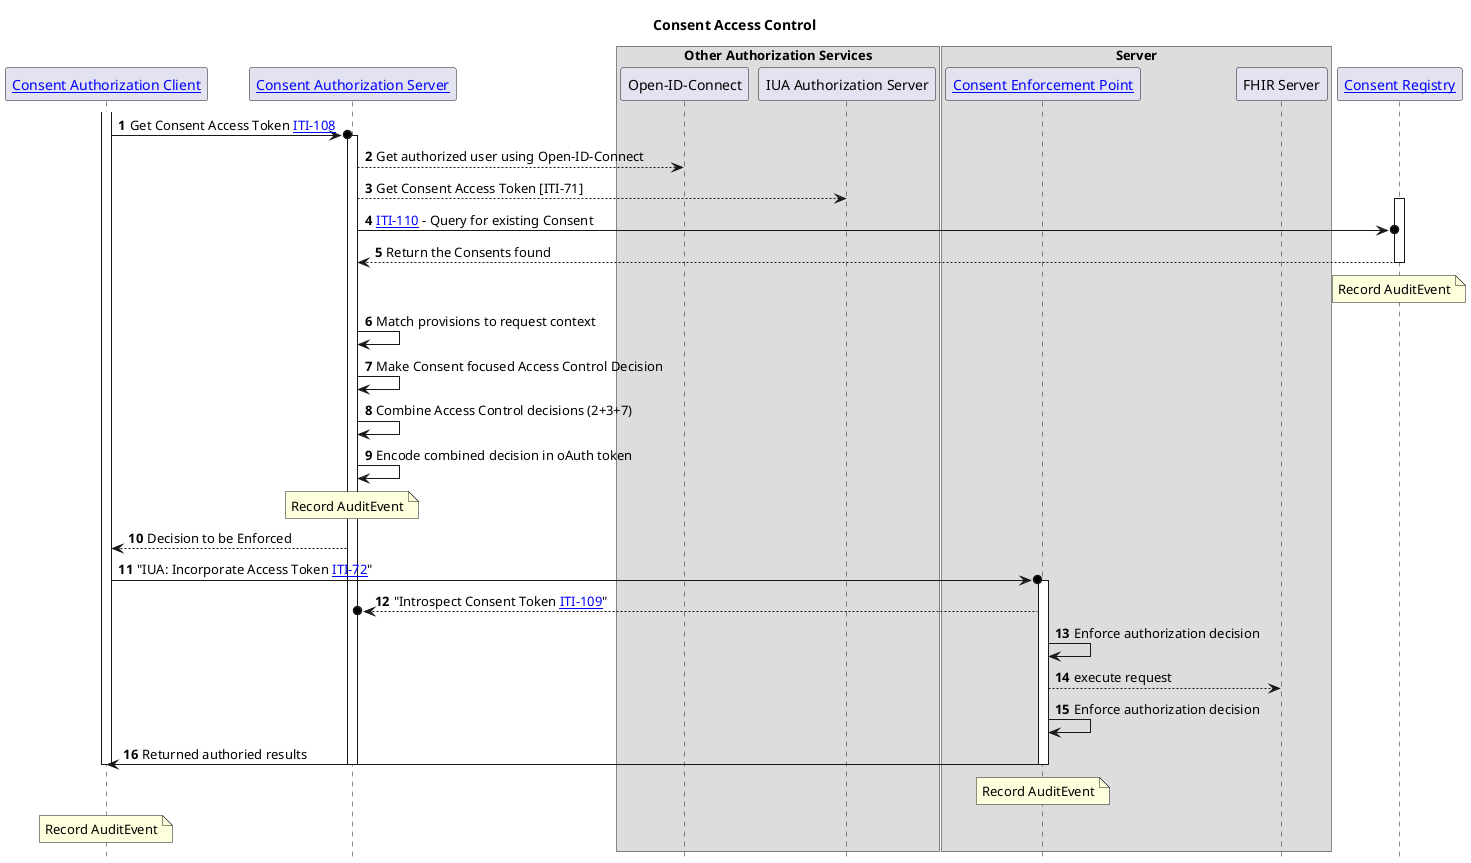 @startuml
skinparam svgDimensionStyle false
hide footbox
autonumber
title "Consent Access Control"
participant "[[#consentAuthorizationClient Consent Authorization Client]]" as client
participant "[[#consentAuthorizationServer Consent Authorization Server]]" as decision
box "Other Authorization Services"
participant "Open-ID-Connect" as oidc
participant "IUA Authorization Server" as IUA
end box
box "Server"
participant "[[#consentEnforcementPoint Consent Enforcement Point]]" as server
participant "FHIR Server" as fhir
end box
participant "[[#consentRegistry Consent Registry]]" as registry
activate client
client ->o decision : Get Consent Access Token [[ITI-108.html ITI-108]]
activate decision
decision --> oidc : Get authorized user using Open-ID-Connect
decision --> IUA : Get Consent Access Token [ITI-71]
activate registry
decision ->o registry : [[ITI-110.html ITI-110]] - Query for existing Consent
registry --> decision : Return the Consents found
note over registry : Record AuditEvent
deactivate registry

decision -> decision : Match provisions to request context
decision -> decision : Make Consent focused Access Control Decision
decision -> decision : Combine Access Control decisions (2+3+7)
decision -> decision : Encode combined decision in oAuth token
note over decision : Record AuditEvent

decision --> client:  Decision to be Enforced
client ->o server : "IUA: Incorporate Access Token [[https://profiles.ihe.net/ITI/IUA/index.html#372-incorporate-access-token-iti-72 ITI-72]]"
activate server
server -->o decision : "Introspect Consent Token [[ITI-109.html ITI-109]]"
server -> server: Enforce authorization decision
server --> fhir : execute request
server -> server: Enforce authorization decision
client <- server : Returned authoried results
deactivate server
deactivate decision 

note over server : Record AuditEvent
deactivate server

note over client : Record AuditEvent
deactivate client 
@enduml
